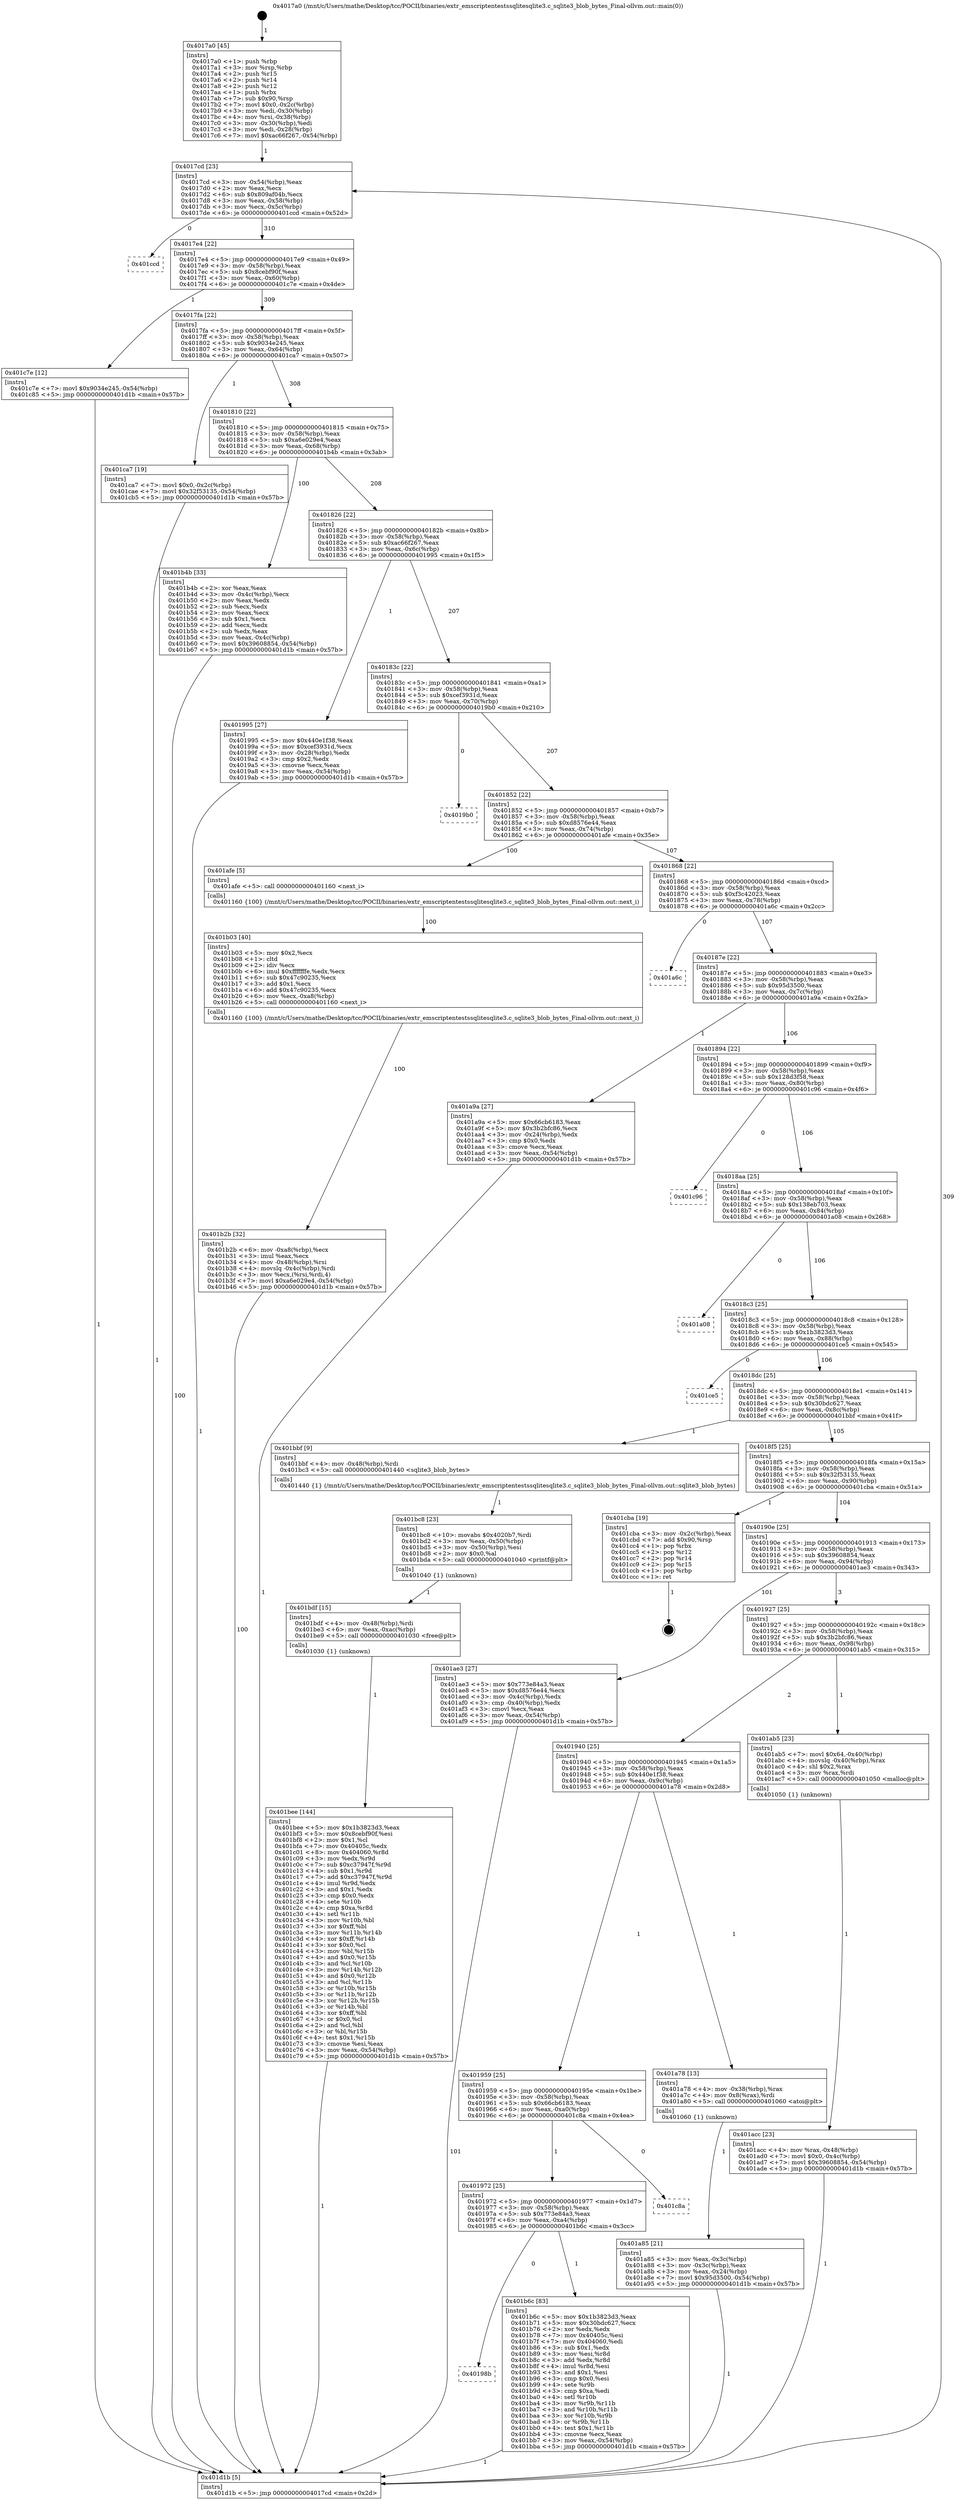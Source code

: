 digraph "0x4017a0" {
  label = "0x4017a0 (/mnt/c/Users/mathe/Desktop/tcc/POCII/binaries/extr_emscriptentestssqlitesqlite3.c_sqlite3_blob_bytes_Final-ollvm.out::main(0))"
  labelloc = "t"
  node[shape=record]

  Entry [label="",width=0.3,height=0.3,shape=circle,fillcolor=black,style=filled]
  "0x4017cd" [label="{
     0x4017cd [23]\l
     | [instrs]\l
     &nbsp;&nbsp;0x4017cd \<+3\>: mov -0x54(%rbp),%eax\l
     &nbsp;&nbsp;0x4017d0 \<+2\>: mov %eax,%ecx\l
     &nbsp;&nbsp;0x4017d2 \<+6\>: sub $0x809af04b,%ecx\l
     &nbsp;&nbsp;0x4017d8 \<+3\>: mov %eax,-0x58(%rbp)\l
     &nbsp;&nbsp;0x4017db \<+3\>: mov %ecx,-0x5c(%rbp)\l
     &nbsp;&nbsp;0x4017de \<+6\>: je 0000000000401ccd \<main+0x52d\>\l
  }"]
  "0x401ccd" [label="{
     0x401ccd\l
  }", style=dashed]
  "0x4017e4" [label="{
     0x4017e4 [22]\l
     | [instrs]\l
     &nbsp;&nbsp;0x4017e4 \<+5\>: jmp 00000000004017e9 \<main+0x49\>\l
     &nbsp;&nbsp;0x4017e9 \<+3\>: mov -0x58(%rbp),%eax\l
     &nbsp;&nbsp;0x4017ec \<+5\>: sub $0x8cebf90f,%eax\l
     &nbsp;&nbsp;0x4017f1 \<+3\>: mov %eax,-0x60(%rbp)\l
     &nbsp;&nbsp;0x4017f4 \<+6\>: je 0000000000401c7e \<main+0x4de\>\l
  }"]
  Exit [label="",width=0.3,height=0.3,shape=circle,fillcolor=black,style=filled,peripheries=2]
  "0x401c7e" [label="{
     0x401c7e [12]\l
     | [instrs]\l
     &nbsp;&nbsp;0x401c7e \<+7\>: movl $0x9034e245,-0x54(%rbp)\l
     &nbsp;&nbsp;0x401c85 \<+5\>: jmp 0000000000401d1b \<main+0x57b\>\l
  }"]
  "0x4017fa" [label="{
     0x4017fa [22]\l
     | [instrs]\l
     &nbsp;&nbsp;0x4017fa \<+5\>: jmp 00000000004017ff \<main+0x5f\>\l
     &nbsp;&nbsp;0x4017ff \<+3\>: mov -0x58(%rbp),%eax\l
     &nbsp;&nbsp;0x401802 \<+5\>: sub $0x9034e245,%eax\l
     &nbsp;&nbsp;0x401807 \<+3\>: mov %eax,-0x64(%rbp)\l
     &nbsp;&nbsp;0x40180a \<+6\>: je 0000000000401ca7 \<main+0x507\>\l
  }"]
  "0x401bee" [label="{
     0x401bee [144]\l
     | [instrs]\l
     &nbsp;&nbsp;0x401bee \<+5\>: mov $0x1b3823d3,%eax\l
     &nbsp;&nbsp;0x401bf3 \<+5\>: mov $0x8cebf90f,%esi\l
     &nbsp;&nbsp;0x401bf8 \<+2\>: mov $0x1,%cl\l
     &nbsp;&nbsp;0x401bfa \<+7\>: mov 0x40405c,%edx\l
     &nbsp;&nbsp;0x401c01 \<+8\>: mov 0x404060,%r8d\l
     &nbsp;&nbsp;0x401c09 \<+3\>: mov %edx,%r9d\l
     &nbsp;&nbsp;0x401c0c \<+7\>: sub $0xc37947f,%r9d\l
     &nbsp;&nbsp;0x401c13 \<+4\>: sub $0x1,%r9d\l
     &nbsp;&nbsp;0x401c17 \<+7\>: add $0xc37947f,%r9d\l
     &nbsp;&nbsp;0x401c1e \<+4\>: imul %r9d,%edx\l
     &nbsp;&nbsp;0x401c22 \<+3\>: and $0x1,%edx\l
     &nbsp;&nbsp;0x401c25 \<+3\>: cmp $0x0,%edx\l
     &nbsp;&nbsp;0x401c28 \<+4\>: sete %r10b\l
     &nbsp;&nbsp;0x401c2c \<+4\>: cmp $0xa,%r8d\l
     &nbsp;&nbsp;0x401c30 \<+4\>: setl %r11b\l
     &nbsp;&nbsp;0x401c34 \<+3\>: mov %r10b,%bl\l
     &nbsp;&nbsp;0x401c37 \<+3\>: xor $0xff,%bl\l
     &nbsp;&nbsp;0x401c3a \<+3\>: mov %r11b,%r14b\l
     &nbsp;&nbsp;0x401c3d \<+4\>: xor $0xff,%r14b\l
     &nbsp;&nbsp;0x401c41 \<+3\>: xor $0x0,%cl\l
     &nbsp;&nbsp;0x401c44 \<+3\>: mov %bl,%r15b\l
     &nbsp;&nbsp;0x401c47 \<+4\>: and $0x0,%r15b\l
     &nbsp;&nbsp;0x401c4b \<+3\>: and %cl,%r10b\l
     &nbsp;&nbsp;0x401c4e \<+3\>: mov %r14b,%r12b\l
     &nbsp;&nbsp;0x401c51 \<+4\>: and $0x0,%r12b\l
     &nbsp;&nbsp;0x401c55 \<+3\>: and %cl,%r11b\l
     &nbsp;&nbsp;0x401c58 \<+3\>: or %r10b,%r15b\l
     &nbsp;&nbsp;0x401c5b \<+3\>: or %r11b,%r12b\l
     &nbsp;&nbsp;0x401c5e \<+3\>: xor %r12b,%r15b\l
     &nbsp;&nbsp;0x401c61 \<+3\>: or %r14b,%bl\l
     &nbsp;&nbsp;0x401c64 \<+3\>: xor $0xff,%bl\l
     &nbsp;&nbsp;0x401c67 \<+3\>: or $0x0,%cl\l
     &nbsp;&nbsp;0x401c6a \<+2\>: and %cl,%bl\l
     &nbsp;&nbsp;0x401c6c \<+3\>: or %bl,%r15b\l
     &nbsp;&nbsp;0x401c6f \<+4\>: test $0x1,%r15b\l
     &nbsp;&nbsp;0x401c73 \<+3\>: cmovne %esi,%eax\l
     &nbsp;&nbsp;0x401c76 \<+3\>: mov %eax,-0x54(%rbp)\l
     &nbsp;&nbsp;0x401c79 \<+5\>: jmp 0000000000401d1b \<main+0x57b\>\l
  }"]
  "0x401ca7" [label="{
     0x401ca7 [19]\l
     | [instrs]\l
     &nbsp;&nbsp;0x401ca7 \<+7\>: movl $0x0,-0x2c(%rbp)\l
     &nbsp;&nbsp;0x401cae \<+7\>: movl $0x32f53135,-0x54(%rbp)\l
     &nbsp;&nbsp;0x401cb5 \<+5\>: jmp 0000000000401d1b \<main+0x57b\>\l
  }"]
  "0x401810" [label="{
     0x401810 [22]\l
     | [instrs]\l
     &nbsp;&nbsp;0x401810 \<+5\>: jmp 0000000000401815 \<main+0x75\>\l
     &nbsp;&nbsp;0x401815 \<+3\>: mov -0x58(%rbp),%eax\l
     &nbsp;&nbsp;0x401818 \<+5\>: sub $0xa6e029e4,%eax\l
     &nbsp;&nbsp;0x40181d \<+3\>: mov %eax,-0x68(%rbp)\l
     &nbsp;&nbsp;0x401820 \<+6\>: je 0000000000401b4b \<main+0x3ab\>\l
  }"]
  "0x401bdf" [label="{
     0x401bdf [15]\l
     | [instrs]\l
     &nbsp;&nbsp;0x401bdf \<+4\>: mov -0x48(%rbp),%rdi\l
     &nbsp;&nbsp;0x401be3 \<+6\>: mov %eax,-0xac(%rbp)\l
     &nbsp;&nbsp;0x401be9 \<+5\>: call 0000000000401030 \<free@plt\>\l
     | [calls]\l
     &nbsp;&nbsp;0x401030 \{1\} (unknown)\l
  }"]
  "0x401b4b" [label="{
     0x401b4b [33]\l
     | [instrs]\l
     &nbsp;&nbsp;0x401b4b \<+2\>: xor %eax,%eax\l
     &nbsp;&nbsp;0x401b4d \<+3\>: mov -0x4c(%rbp),%ecx\l
     &nbsp;&nbsp;0x401b50 \<+2\>: mov %eax,%edx\l
     &nbsp;&nbsp;0x401b52 \<+2\>: sub %ecx,%edx\l
     &nbsp;&nbsp;0x401b54 \<+2\>: mov %eax,%ecx\l
     &nbsp;&nbsp;0x401b56 \<+3\>: sub $0x1,%ecx\l
     &nbsp;&nbsp;0x401b59 \<+2\>: add %ecx,%edx\l
     &nbsp;&nbsp;0x401b5b \<+2\>: sub %edx,%eax\l
     &nbsp;&nbsp;0x401b5d \<+3\>: mov %eax,-0x4c(%rbp)\l
     &nbsp;&nbsp;0x401b60 \<+7\>: movl $0x39608854,-0x54(%rbp)\l
     &nbsp;&nbsp;0x401b67 \<+5\>: jmp 0000000000401d1b \<main+0x57b\>\l
  }"]
  "0x401826" [label="{
     0x401826 [22]\l
     | [instrs]\l
     &nbsp;&nbsp;0x401826 \<+5\>: jmp 000000000040182b \<main+0x8b\>\l
     &nbsp;&nbsp;0x40182b \<+3\>: mov -0x58(%rbp),%eax\l
     &nbsp;&nbsp;0x40182e \<+5\>: sub $0xac66f267,%eax\l
     &nbsp;&nbsp;0x401833 \<+3\>: mov %eax,-0x6c(%rbp)\l
     &nbsp;&nbsp;0x401836 \<+6\>: je 0000000000401995 \<main+0x1f5\>\l
  }"]
  "0x401bc8" [label="{
     0x401bc8 [23]\l
     | [instrs]\l
     &nbsp;&nbsp;0x401bc8 \<+10\>: movabs $0x4020b7,%rdi\l
     &nbsp;&nbsp;0x401bd2 \<+3\>: mov %eax,-0x50(%rbp)\l
     &nbsp;&nbsp;0x401bd5 \<+3\>: mov -0x50(%rbp),%esi\l
     &nbsp;&nbsp;0x401bd8 \<+2\>: mov $0x0,%al\l
     &nbsp;&nbsp;0x401bda \<+5\>: call 0000000000401040 \<printf@plt\>\l
     | [calls]\l
     &nbsp;&nbsp;0x401040 \{1\} (unknown)\l
  }"]
  "0x401995" [label="{
     0x401995 [27]\l
     | [instrs]\l
     &nbsp;&nbsp;0x401995 \<+5\>: mov $0x440e1f38,%eax\l
     &nbsp;&nbsp;0x40199a \<+5\>: mov $0xcef3931d,%ecx\l
     &nbsp;&nbsp;0x40199f \<+3\>: mov -0x28(%rbp),%edx\l
     &nbsp;&nbsp;0x4019a2 \<+3\>: cmp $0x2,%edx\l
     &nbsp;&nbsp;0x4019a5 \<+3\>: cmovne %ecx,%eax\l
     &nbsp;&nbsp;0x4019a8 \<+3\>: mov %eax,-0x54(%rbp)\l
     &nbsp;&nbsp;0x4019ab \<+5\>: jmp 0000000000401d1b \<main+0x57b\>\l
  }"]
  "0x40183c" [label="{
     0x40183c [22]\l
     | [instrs]\l
     &nbsp;&nbsp;0x40183c \<+5\>: jmp 0000000000401841 \<main+0xa1\>\l
     &nbsp;&nbsp;0x401841 \<+3\>: mov -0x58(%rbp),%eax\l
     &nbsp;&nbsp;0x401844 \<+5\>: sub $0xcef3931d,%eax\l
     &nbsp;&nbsp;0x401849 \<+3\>: mov %eax,-0x70(%rbp)\l
     &nbsp;&nbsp;0x40184c \<+6\>: je 00000000004019b0 \<main+0x210\>\l
  }"]
  "0x401d1b" [label="{
     0x401d1b [5]\l
     | [instrs]\l
     &nbsp;&nbsp;0x401d1b \<+5\>: jmp 00000000004017cd \<main+0x2d\>\l
  }"]
  "0x4017a0" [label="{
     0x4017a0 [45]\l
     | [instrs]\l
     &nbsp;&nbsp;0x4017a0 \<+1\>: push %rbp\l
     &nbsp;&nbsp;0x4017a1 \<+3\>: mov %rsp,%rbp\l
     &nbsp;&nbsp;0x4017a4 \<+2\>: push %r15\l
     &nbsp;&nbsp;0x4017a6 \<+2\>: push %r14\l
     &nbsp;&nbsp;0x4017a8 \<+2\>: push %r12\l
     &nbsp;&nbsp;0x4017aa \<+1\>: push %rbx\l
     &nbsp;&nbsp;0x4017ab \<+7\>: sub $0x90,%rsp\l
     &nbsp;&nbsp;0x4017b2 \<+7\>: movl $0x0,-0x2c(%rbp)\l
     &nbsp;&nbsp;0x4017b9 \<+3\>: mov %edi,-0x30(%rbp)\l
     &nbsp;&nbsp;0x4017bc \<+4\>: mov %rsi,-0x38(%rbp)\l
     &nbsp;&nbsp;0x4017c0 \<+3\>: mov -0x30(%rbp),%edi\l
     &nbsp;&nbsp;0x4017c3 \<+3\>: mov %edi,-0x28(%rbp)\l
     &nbsp;&nbsp;0x4017c6 \<+7\>: movl $0xac66f267,-0x54(%rbp)\l
  }"]
  "0x40198b" [label="{
     0x40198b\l
  }", style=dashed]
  "0x4019b0" [label="{
     0x4019b0\l
  }", style=dashed]
  "0x401852" [label="{
     0x401852 [22]\l
     | [instrs]\l
     &nbsp;&nbsp;0x401852 \<+5\>: jmp 0000000000401857 \<main+0xb7\>\l
     &nbsp;&nbsp;0x401857 \<+3\>: mov -0x58(%rbp),%eax\l
     &nbsp;&nbsp;0x40185a \<+5\>: sub $0xd8576e44,%eax\l
     &nbsp;&nbsp;0x40185f \<+3\>: mov %eax,-0x74(%rbp)\l
     &nbsp;&nbsp;0x401862 \<+6\>: je 0000000000401afe \<main+0x35e\>\l
  }"]
  "0x401b6c" [label="{
     0x401b6c [83]\l
     | [instrs]\l
     &nbsp;&nbsp;0x401b6c \<+5\>: mov $0x1b3823d3,%eax\l
     &nbsp;&nbsp;0x401b71 \<+5\>: mov $0x30bdc627,%ecx\l
     &nbsp;&nbsp;0x401b76 \<+2\>: xor %edx,%edx\l
     &nbsp;&nbsp;0x401b78 \<+7\>: mov 0x40405c,%esi\l
     &nbsp;&nbsp;0x401b7f \<+7\>: mov 0x404060,%edi\l
     &nbsp;&nbsp;0x401b86 \<+3\>: sub $0x1,%edx\l
     &nbsp;&nbsp;0x401b89 \<+3\>: mov %esi,%r8d\l
     &nbsp;&nbsp;0x401b8c \<+3\>: add %edx,%r8d\l
     &nbsp;&nbsp;0x401b8f \<+4\>: imul %r8d,%esi\l
     &nbsp;&nbsp;0x401b93 \<+3\>: and $0x1,%esi\l
     &nbsp;&nbsp;0x401b96 \<+3\>: cmp $0x0,%esi\l
     &nbsp;&nbsp;0x401b99 \<+4\>: sete %r9b\l
     &nbsp;&nbsp;0x401b9d \<+3\>: cmp $0xa,%edi\l
     &nbsp;&nbsp;0x401ba0 \<+4\>: setl %r10b\l
     &nbsp;&nbsp;0x401ba4 \<+3\>: mov %r9b,%r11b\l
     &nbsp;&nbsp;0x401ba7 \<+3\>: and %r10b,%r11b\l
     &nbsp;&nbsp;0x401baa \<+3\>: xor %r10b,%r9b\l
     &nbsp;&nbsp;0x401bad \<+3\>: or %r9b,%r11b\l
     &nbsp;&nbsp;0x401bb0 \<+4\>: test $0x1,%r11b\l
     &nbsp;&nbsp;0x401bb4 \<+3\>: cmovne %ecx,%eax\l
     &nbsp;&nbsp;0x401bb7 \<+3\>: mov %eax,-0x54(%rbp)\l
     &nbsp;&nbsp;0x401bba \<+5\>: jmp 0000000000401d1b \<main+0x57b\>\l
  }"]
  "0x401afe" [label="{
     0x401afe [5]\l
     | [instrs]\l
     &nbsp;&nbsp;0x401afe \<+5\>: call 0000000000401160 \<next_i\>\l
     | [calls]\l
     &nbsp;&nbsp;0x401160 \{100\} (/mnt/c/Users/mathe/Desktop/tcc/POCII/binaries/extr_emscriptentestssqlitesqlite3.c_sqlite3_blob_bytes_Final-ollvm.out::next_i)\l
  }"]
  "0x401868" [label="{
     0x401868 [22]\l
     | [instrs]\l
     &nbsp;&nbsp;0x401868 \<+5\>: jmp 000000000040186d \<main+0xcd\>\l
     &nbsp;&nbsp;0x40186d \<+3\>: mov -0x58(%rbp),%eax\l
     &nbsp;&nbsp;0x401870 \<+5\>: sub $0xf3c42023,%eax\l
     &nbsp;&nbsp;0x401875 \<+3\>: mov %eax,-0x78(%rbp)\l
     &nbsp;&nbsp;0x401878 \<+6\>: je 0000000000401a6c \<main+0x2cc\>\l
  }"]
  "0x401972" [label="{
     0x401972 [25]\l
     | [instrs]\l
     &nbsp;&nbsp;0x401972 \<+5\>: jmp 0000000000401977 \<main+0x1d7\>\l
     &nbsp;&nbsp;0x401977 \<+3\>: mov -0x58(%rbp),%eax\l
     &nbsp;&nbsp;0x40197a \<+5\>: sub $0x773e84a3,%eax\l
     &nbsp;&nbsp;0x40197f \<+6\>: mov %eax,-0xa4(%rbp)\l
     &nbsp;&nbsp;0x401985 \<+6\>: je 0000000000401b6c \<main+0x3cc\>\l
  }"]
  "0x401a6c" [label="{
     0x401a6c\l
  }", style=dashed]
  "0x40187e" [label="{
     0x40187e [22]\l
     | [instrs]\l
     &nbsp;&nbsp;0x40187e \<+5\>: jmp 0000000000401883 \<main+0xe3\>\l
     &nbsp;&nbsp;0x401883 \<+3\>: mov -0x58(%rbp),%eax\l
     &nbsp;&nbsp;0x401886 \<+5\>: sub $0x95d3500,%eax\l
     &nbsp;&nbsp;0x40188b \<+3\>: mov %eax,-0x7c(%rbp)\l
     &nbsp;&nbsp;0x40188e \<+6\>: je 0000000000401a9a \<main+0x2fa\>\l
  }"]
  "0x401c8a" [label="{
     0x401c8a\l
  }", style=dashed]
  "0x401a9a" [label="{
     0x401a9a [27]\l
     | [instrs]\l
     &nbsp;&nbsp;0x401a9a \<+5\>: mov $0x66cb6183,%eax\l
     &nbsp;&nbsp;0x401a9f \<+5\>: mov $0x3b2bfc86,%ecx\l
     &nbsp;&nbsp;0x401aa4 \<+3\>: mov -0x24(%rbp),%edx\l
     &nbsp;&nbsp;0x401aa7 \<+3\>: cmp $0x0,%edx\l
     &nbsp;&nbsp;0x401aaa \<+3\>: cmove %ecx,%eax\l
     &nbsp;&nbsp;0x401aad \<+3\>: mov %eax,-0x54(%rbp)\l
     &nbsp;&nbsp;0x401ab0 \<+5\>: jmp 0000000000401d1b \<main+0x57b\>\l
  }"]
  "0x401894" [label="{
     0x401894 [22]\l
     | [instrs]\l
     &nbsp;&nbsp;0x401894 \<+5\>: jmp 0000000000401899 \<main+0xf9\>\l
     &nbsp;&nbsp;0x401899 \<+3\>: mov -0x58(%rbp),%eax\l
     &nbsp;&nbsp;0x40189c \<+5\>: sub $0x128d3f58,%eax\l
     &nbsp;&nbsp;0x4018a1 \<+3\>: mov %eax,-0x80(%rbp)\l
     &nbsp;&nbsp;0x4018a4 \<+6\>: je 0000000000401c96 \<main+0x4f6\>\l
  }"]
  "0x401b2b" [label="{
     0x401b2b [32]\l
     | [instrs]\l
     &nbsp;&nbsp;0x401b2b \<+6\>: mov -0xa8(%rbp),%ecx\l
     &nbsp;&nbsp;0x401b31 \<+3\>: imul %eax,%ecx\l
     &nbsp;&nbsp;0x401b34 \<+4\>: mov -0x48(%rbp),%rsi\l
     &nbsp;&nbsp;0x401b38 \<+4\>: movslq -0x4c(%rbp),%rdi\l
     &nbsp;&nbsp;0x401b3c \<+3\>: mov %ecx,(%rsi,%rdi,4)\l
     &nbsp;&nbsp;0x401b3f \<+7\>: movl $0xa6e029e4,-0x54(%rbp)\l
     &nbsp;&nbsp;0x401b46 \<+5\>: jmp 0000000000401d1b \<main+0x57b\>\l
  }"]
  "0x401c96" [label="{
     0x401c96\l
  }", style=dashed]
  "0x4018aa" [label="{
     0x4018aa [25]\l
     | [instrs]\l
     &nbsp;&nbsp;0x4018aa \<+5\>: jmp 00000000004018af \<main+0x10f\>\l
     &nbsp;&nbsp;0x4018af \<+3\>: mov -0x58(%rbp),%eax\l
     &nbsp;&nbsp;0x4018b2 \<+5\>: sub $0x138eb703,%eax\l
     &nbsp;&nbsp;0x4018b7 \<+6\>: mov %eax,-0x84(%rbp)\l
     &nbsp;&nbsp;0x4018bd \<+6\>: je 0000000000401a08 \<main+0x268\>\l
  }"]
  "0x401b03" [label="{
     0x401b03 [40]\l
     | [instrs]\l
     &nbsp;&nbsp;0x401b03 \<+5\>: mov $0x2,%ecx\l
     &nbsp;&nbsp;0x401b08 \<+1\>: cltd\l
     &nbsp;&nbsp;0x401b09 \<+2\>: idiv %ecx\l
     &nbsp;&nbsp;0x401b0b \<+6\>: imul $0xfffffffe,%edx,%ecx\l
     &nbsp;&nbsp;0x401b11 \<+6\>: sub $0x47c90235,%ecx\l
     &nbsp;&nbsp;0x401b17 \<+3\>: add $0x1,%ecx\l
     &nbsp;&nbsp;0x401b1a \<+6\>: add $0x47c90235,%ecx\l
     &nbsp;&nbsp;0x401b20 \<+6\>: mov %ecx,-0xa8(%rbp)\l
     &nbsp;&nbsp;0x401b26 \<+5\>: call 0000000000401160 \<next_i\>\l
     | [calls]\l
     &nbsp;&nbsp;0x401160 \{100\} (/mnt/c/Users/mathe/Desktop/tcc/POCII/binaries/extr_emscriptentestssqlitesqlite3.c_sqlite3_blob_bytes_Final-ollvm.out::next_i)\l
  }"]
  "0x401a08" [label="{
     0x401a08\l
  }", style=dashed]
  "0x4018c3" [label="{
     0x4018c3 [25]\l
     | [instrs]\l
     &nbsp;&nbsp;0x4018c3 \<+5\>: jmp 00000000004018c8 \<main+0x128\>\l
     &nbsp;&nbsp;0x4018c8 \<+3\>: mov -0x58(%rbp),%eax\l
     &nbsp;&nbsp;0x4018cb \<+5\>: sub $0x1b3823d3,%eax\l
     &nbsp;&nbsp;0x4018d0 \<+6\>: mov %eax,-0x88(%rbp)\l
     &nbsp;&nbsp;0x4018d6 \<+6\>: je 0000000000401ce5 \<main+0x545\>\l
  }"]
  "0x401acc" [label="{
     0x401acc [23]\l
     | [instrs]\l
     &nbsp;&nbsp;0x401acc \<+4\>: mov %rax,-0x48(%rbp)\l
     &nbsp;&nbsp;0x401ad0 \<+7\>: movl $0x0,-0x4c(%rbp)\l
     &nbsp;&nbsp;0x401ad7 \<+7\>: movl $0x39608854,-0x54(%rbp)\l
     &nbsp;&nbsp;0x401ade \<+5\>: jmp 0000000000401d1b \<main+0x57b\>\l
  }"]
  "0x401ce5" [label="{
     0x401ce5\l
  }", style=dashed]
  "0x4018dc" [label="{
     0x4018dc [25]\l
     | [instrs]\l
     &nbsp;&nbsp;0x4018dc \<+5\>: jmp 00000000004018e1 \<main+0x141\>\l
     &nbsp;&nbsp;0x4018e1 \<+3\>: mov -0x58(%rbp),%eax\l
     &nbsp;&nbsp;0x4018e4 \<+5\>: sub $0x30bdc627,%eax\l
     &nbsp;&nbsp;0x4018e9 \<+6\>: mov %eax,-0x8c(%rbp)\l
     &nbsp;&nbsp;0x4018ef \<+6\>: je 0000000000401bbf \<main+0x41f\>\l
  }"]
  "0x401a85" [label="{
     0x401a85 [21]\l
     | [instrs]\l
     &nbsp;&nbsp;0x401a85 \<+3\>: mov %eax,-0x3c(%rbp)\l
     &nbsp;&nbsp;0x401a88 \<+3\>: mov -0x3c(%rbp),%eax\l
     &nbsp;&nbsp;0x401a8b \<+3\>: mov %eax,-0x24(%rbp)\l
     &nbsp;&nbsp;0x401a8e \<+7\>: movl $0x95d3500,-0x54(%rbp)\l
     &nbsp;&nbsp;0x401a95 \<+5\>: jmp 0000000000401d1b \<main+0x57b\>\l
  }"]
  "0x401bbf" [label="{
     0x401bbf [9]\l
     | [instrs]\l
     &nbsp;&nbsp;0x401bbf \<+4\>: mov -0x48(%rbp),%rdi\l
     &nbsp;&nbsp;0x401bc3 \<+5\>: call 0000000000401440 \<sqlite3_blob_bytes\>\l
     | [calls]\l
     &nbsp;&nbsp;0x401440 \{1\} (/mnt/c/Users/mathe/Desktop/tcc/POCII/binaries/extr_emscriptentestssqlitesqlite3.c_sqlite3_blob_bytes_Final-ollvm.out::sqlite3_blob_bytes)\l
  }"]
  "0x4018f5" [label="{
     0x4018f5 [25]\l
     | [instrs]\l
     &nbsp;&nbsp;0x4018f5 \<+5\>: jmp 00000000004018fa \<main+0x15a\>\l
     &nbsp;&nbsp;0x4018fa \<+3\>: mov -0x58(%rbp),%eax\l
     &nbsp;&nbsp;0x4018fd \<+5\>: sub $0x32f53135,%eax\l
     &nbsp;&nbsp;0x401902 \<+6\>: mov %eax,-0x90(%rbp)\l
     &nbsp;&nbsp;0x401908 \<+6\>: je 0000000000401cba \<main+0x51a\>\l
  }"]
  "0x401959" [label="{
     0x401959 [25]\l
     | [instrs]\l
     &nbsp;&nbsp;0x401959 \<+5\>: jmp 000000000040195e \<main+0x1be\>\l
     &nbsp;&nbsp;0x40195e \<+3\>: mov -0x58(%rbp),%eax\l
     &nbsp;&nbsp;0x401961 \<+5\>: sub $0x66cb6183,%eax\l
     &nbsp;&nbsp;0x401966 \<+6\>: mov %eax,-0xa0(%rbp)\l
     &nbsp;&nbsp;0x40196c \<+6\>: je 0000000000401c8a \<main+0x4ea\>\l
  }"]
  "0x401cba" [label="{
     0x401cba [19]\l
     | [instrs]\l
     &nbsp;&nbsp;0x401cba \<+3\>: mov -0x2c(%rbp),%eax\l
     &nbsp;&nbsp;0x401cbd \<+7\>: add $0x90,%rsp\l
     &nbsp;&nbsp;0x401cc4 \<+1\>: pop %rbx\l
     &nbsp;&nbsp;0x401cc5 \<+2\>: pop %r12\l
     &nbsp;&nbsp;0x401cc7 \<+2\>: pop %r14\l
     &nbsp;&nbsp;0x401cc9 \<+2\>: pop %r15\l
     &nbsp;&nbsp;0x401ccb \<+1\>: pop %rbp\l
     &nbsp;&nbsp;0x401ccc \<+1\>: ret\l
  }"]
  "0x40190e" [label="{
     0x40190e [25]\l
     | [instrs]\l
     &nbsp;&nbsp;0x40190e \<+5\>: jmp 0000000000401913 \<main+0x173\>\l
     &nbsp;&nbsp;0x401913 \<+3\>: mov -0x58(%rbp),%eax\l
     &nbsp;&nbsp;0x401916 \<+5\>: sub $0x39608854,%eax\l
     &nbsp;&nbsp;0x40191b \<+6\>: mov %eax,-0x94(%rbp)\l
     &nbsp;&nbsp;0x401921 \<+6\>: je 0000000000401ae3 \<main+0x343\>\l
  }"]
  "0x401a78" [label="{
     0x401a78 [13]\l
     | [instrs]\l
     &nbsp;&nbsp;0x401a78 \<+4\>: mov -0x38(%rbp),%rax\l
     &nbsp;&nbsp;0x401a7c \<+4\>: mov 0x8(%rax),%rdi\l
     &nbsp;&nbsp;0x401a80 \<+5\>: call 0000000000401060 \<atoi@plt\>\l
     | [calls]\l
     &nbsp;&nbsp;0x401060 \{1\} (unknown)\l
  }"]
  "0x401ae3" [label="{
     0x401ae3 [27]\l
     | [instrs]\l
     &nbsp;&nbsp;0x401ae3 \<+5\>: mov $0x773e84a3,%eax\l
     &nbsp;&nbsp;0x401ae8 \<+5\>: mov $0xd8576e44,%ecx\l
     &nbsp;&nbsp;0x401aed \<+3\>: mov -0x4c(%rbp),%edx\l
     &nbsp;&nbsp;0x401af0 \<+3\>: cmp -0x40(%rbp),%edx\l
     &nbsp;&nbsp;0x401af3 \<+3\>: cmovl %ecx,%eax\l
     &nbsp;&nbsp;0x401af6 \<+3\>: mov %eax,-0x54(%rbp)\l
     &nbsp;&nbsp;0x401af9 \<+5\>: jmp 0000000000401d1b \<main+0x57b\>\l
  }"]
  "0x401927" [label="{
     0x401927 [25]\l
     | [instrs]\l
     &nbsp;&nbsp;0x401927 \<+5\>: jmp 000000000040192c \<main+0x18c\>\l
     &nbsp;&nbsp;0x40192c \<+3\>: mov -0x58(%rbp),%eax\l
     &nbsp;&nbsp;0x40192f \<+5\>: sub $0x3b2bfc86,%eax\l
     &nbsp;&nbsp;0x401934 \<+6\>: mov %eax,-0x98(%rbp)\l
     &nbsp;&nbsp;0x40193a \<+6\>: je 0000000000401ab5 \<main+0x315\>\l
  }"]
  "0x401940" [label="{
     0x401940 [25]\l
     | [instrs]\l
     &nbsp;&nbsp;0x401940 \<+5\>: jmp 0000000000401945 \<main+0x1a5\>\l
     &nbsp;&nbsp;0x401945 \<+3\>: mov -0x58(%rbp),%eax\l
     &nbsp;&nbsp;0x401948 \<+5\>: sub $0x440e1f38,%eax\l
     &nbsp;&nbsp;0x40194d \<+6\>: mov %eax,-0x9c(%rbp)\l
     &nbsp;&nbsp;0x401953 \<+6\>: je 0000000000401a78 \<main+0x2d8\>\l
  }"]
  "0x401ab5" [label="{
     0x401ab5 [23]\l
     | [instrs]\l
     &nbsp;&nbsp;0x401ab5 \<+7\>: movl $0x64,-0x40(%rbp)\l
     &nbsp;&nbsp;0x401abc \<+4\>: movslq -0x40(%rbp),%rax\l
     &nbsp;&nbsp;0x401ac0 \<+4\>: shl $0x2,%rax\l
     &nbsp;&nbsp;0x401ac4 \<+3\>: mov %rax,%rdi\l
     &nbsp;&nbsp;0x401ac7 \<+5\>: call 0000000000401050 \<malloc@plt\>\l
     | [calls]\l
     &nbsp;&nbsp;0x401050 \{1\} (unknown)\l
  }"]
  Entry -> "0x4017a0" [label=" 1"]
  "0x4017cd" -> "0x401ccd" [label=" 0"]
  "0x4017cd" -> "0x4017e4" [label=" 310"]
  "0x401cba" -> Exit [label=" 1"]
  "0x4017e4" -> "0x401c7e" [label=" 1"]
  "0x4017e4" -> "0x4017fa" [label=" 309"]
  "0x401ca7" -> "0x401d1b" [label=" 1"]
  "0x4017fa" -> "0x401ca7" [label=" 1"]
  "0x4017fa" -> "0x401810" [label=" 308"]
  "0x401c7e" -> "0x401d1b" [label=" 1"]
  "0x401810" -> "0x401b4b" [label=" 100"]
  "0x401810" -> "0x401826" [label=" 208"]
  "0x401bee" -> "0x401d1b" [label=" 1"]
  "0x401826" -> "0x401995" [label=" 1"]
  "0x401826" -> "0x40183c" [label=" 207"]
  "0x401995" -> "0x401d1b" [label=" 1"]
  "0x4017a0" -> "0x4017cd" [label=" 1"]
  "0x401d1b" -> "0x4017cd" [label=" 309"]
  "0x401bdf" -> "0x401bee" [label=" 1"]
  "0x40183c" -> "0x4019b0" [label=" 0"]
  "0x40183c" -> "0x401852" [label=" 207"]
  "0x401bc8" -> "0x401bdf" [label=" 1"]
  "0x401852" -> "0x401afe" [label=" 100"]
  "0x401852" -> "0x401868" [label=" 107"]
  "0x401bbf" -> "0x401bc8" [label=" 1"]
  "0x401868" -> "0x401a6c" [label=" 0"]
  "0x401868" -> "0x40187e" [label=" 107"]
  "0x401972" -> "0x40198b" [label=" 0"]
  "0x40187e" -> "0x401a9a" [label=" 1"]
  "0x40187e" -> "0x401894" [label=" 106"]
  "0x401972" -> "0x401b6c" [label=" 1"]
  "0x401894" -> "0x401c96" [label=" 0"]
  "0x401894" -> "0x4018aa" [label=" 106"]
  "0x401959" -> "0x401972" [label=" 1"]
  "0x4018aa" -> "0x401a08" [label=" 0"]
  "0x4018aa" -> "0x4018c3" [label=" 106"]
  "0x401959" -> "0x401c8a" [label=" 0"]
  "0x4018c3" -> "0x401ce5" [label=" 0"]
  "0x4018c3" -> "0x4018dc" [label=" 106"]
  "0x401b6c" -> "0x401d1b" [label=" 1"]
  "0x4018dc" -> "0x401bbf" [label=" 1"]
  "0x4018dc" -> "0x4018f5" [label=" 105"]
  "0x401b4b" -> "0x401d1b" [label=" 100"]
  "0x4018f5" -> "0x401cba" [label=" 1"]
  "0x4018f5" -> "0x40190e" [label=" 104"]
  "0x401b2b" -> "0x401d1b" [label=" 100"]
  "0x40190e" -> "0x401ae3" [label=" 101"]
  "0x40190e" -> "0x401927" [label=" 3"]
  "0x401b03" -> "0x401b2b" [label=" 100"]
  "0x401927" -> "0x401ab5" [label=" 1"]
  "0x401927" -> "0x401940" [label=" 2"]
  "0x401afe" -> "0x401b03" [label=" 100"]
  "0x401940" -> "0x401a78" [label=" 1"]
  "0x401940" -> "0x401959" [label=" 1"]
  "0x401a78" -> "0x401a85" [label=" 1"]
  "0x401a85" -> "0x401d1b" [label=" 1"]
  "0x401a9a" -> "0x401d1b" [label=" 1"]
  "0x401ab5" -> "0x401acc" [label=" 1"]
  "0x401acc" -> "0x401d1b" [label=" 1"]
  "0x401ae3" -> "0x401d1b" [label=" 101"]
}
